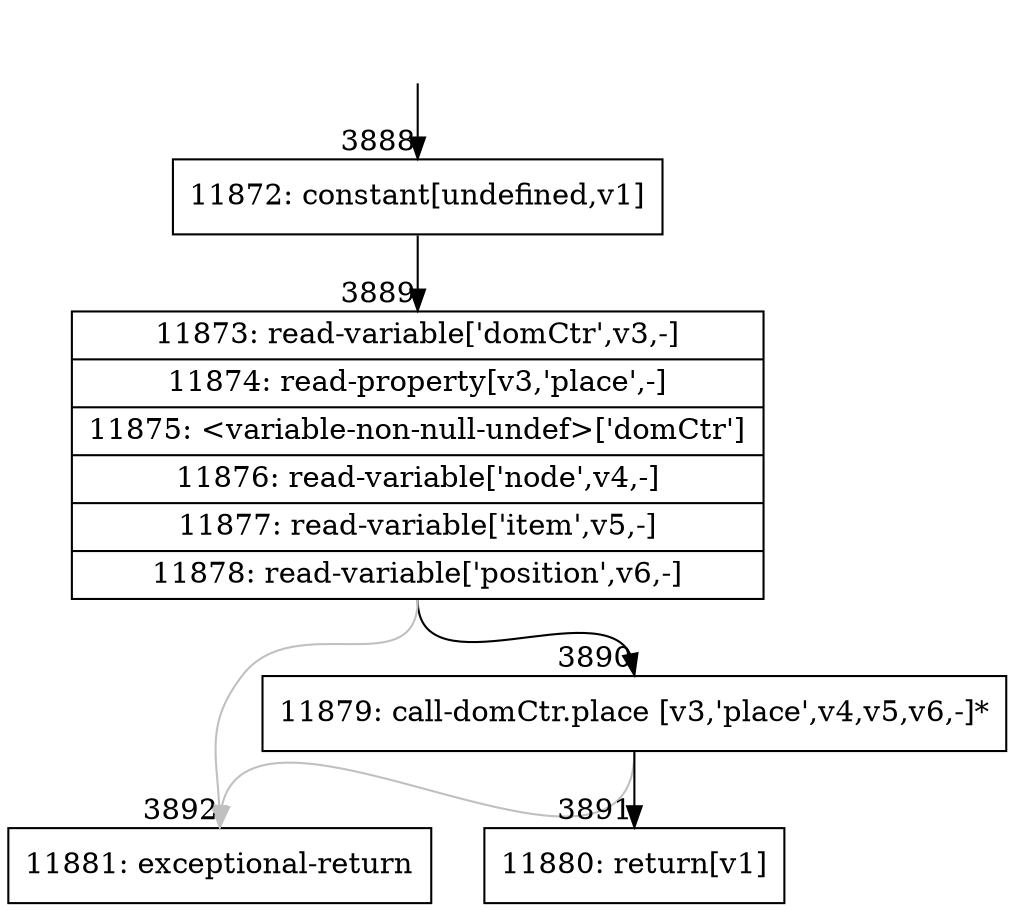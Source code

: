 digraph {
rankdir="TD"
BB_entry263[shape=none,label=""];
BB_entry263 -> BB3888 [tailport=s, headport=n, headlabel="    3888"]
BB3888 [shape=record label="{11872: constant[undefined,v1]}" ] 
BB3888 -> BB3889 [tailport=s, headport=n, headlabel="      3889"]
BB3889 [shape=record label="{11873: read-variable['domCtr',v3,-]|11874: read-property[v3,'place',-]|11875: \<variable-non-null-undef\>['domCtr']|11876: read-variable['node',v4,-]|11877: read-variable['item',v5,-]|11878: read-variable['position',v6,-]}" ] 
BB3889 -> BB3890 [tailport=s, headport=n, headlabel="      3890"]
BB3889 -> BB3892 [tailport=s, headport=n, color=gray, headlabel="      3892"]
BB3890 [shape=record label="{11879: call-domCtr.place [v3,'place',v4,v5,v6,-]*}" ] 
BB3890 -> BB3891 [tailport=s, headport=n, headlabel="      3891"]
BB3890 -> BB3892 [tailport=s, headport=n, color=gray]
BB3891 [shape=record label="{11880: return[v1]}" ] 
BB3892 [shape=record label="{11881: exceptional-return}" ] 
//#$~ 5121
}
